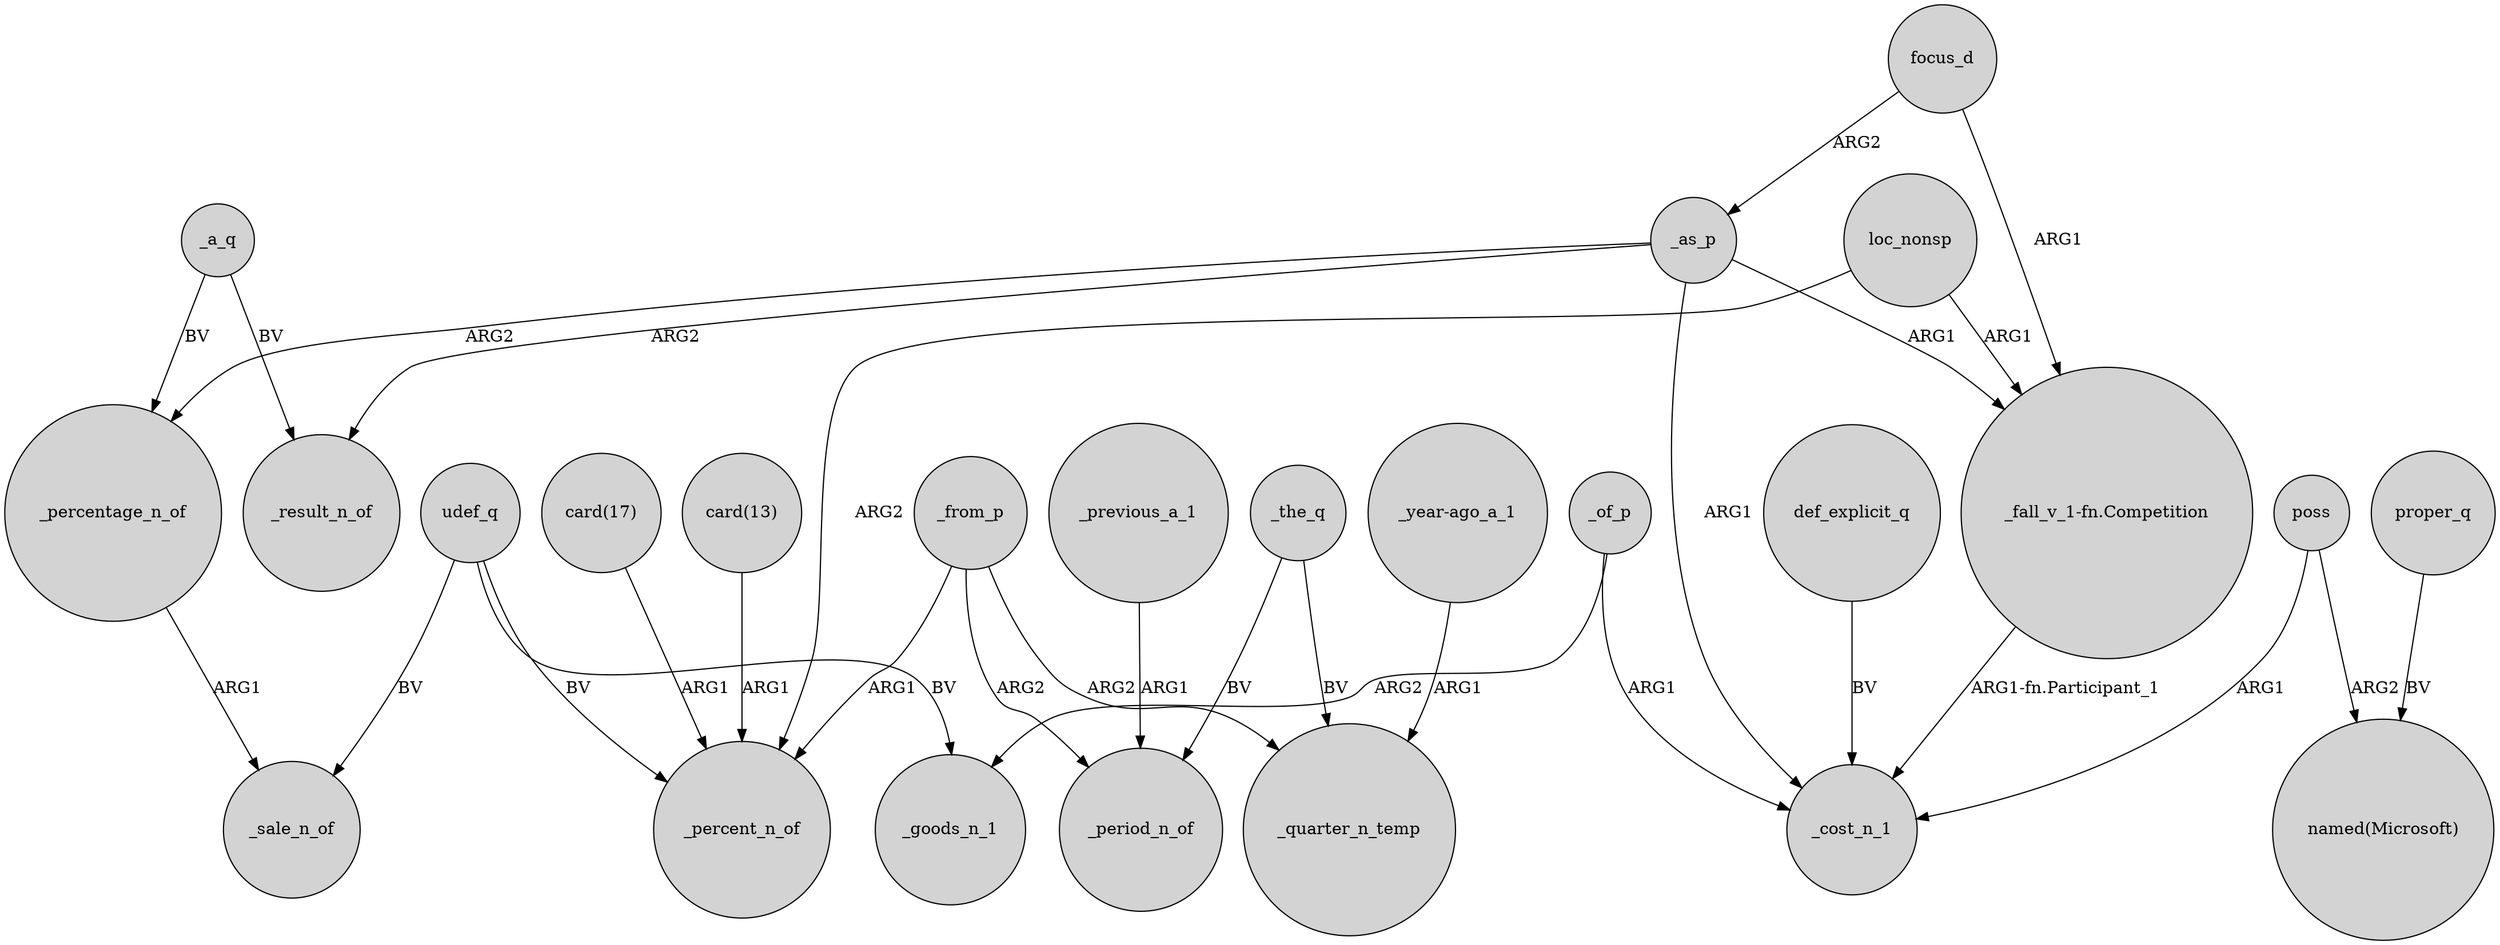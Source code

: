 digraph {
	node [shape=circle style=filled]
	_percentage_n_of -> _sale_n_of [label=ARG1]
	_from_p -> _quarter_n_temp [label=ARG2]
	_of_p -> _goods_n_1 [label=ARG2]
	_previous_a_1 -> _period_n_of [label=ARG1]
	"card(17)" -> _percent_n_of [label=ARG1]
	loc_nonsp -> "_fall_v_1-fn.Competition" [label=ARG1]
	_of_p -> _cost_n_1 [label=ARG1]
	_the_q -> _quarter_n_temp [label=BV]
	poss -> _cost_n_1 [label=ARG1]
	poss -> "named(Microsoft)" [label=ARG2]
	udef_q -> _sale_n_of [label=BV]
	proper_q -> "named(Microsoft)" [label=BV]
	_as_p -> _percentage_n_of [label=ARG2]
	_as_p -> "_fall_v_1-fn.Competition" [label=ARG1]
	_from_p -> _percent_n_of [label=ARG1]
	def_explicit_q -> _cost_n_1 [label=BV]
	_as_p -> _result_n_of [label=ARG2]
	"card(13)" -> _percent_n_of [label=ARG1]
	udef_q -> _percent_n_of [label=BV]
	udef_q -> _goods_n_1 [label=BV]
	"_fall_v_1-fn.Competition" -> _cost_n_1 [label="ARG1-fn.Participant_1"]
	_a_q -> _result_n_of [label=BV]
	focus_d -> "_fall_v_1-fn.Competition" [label=ARG1]
	focus_d -> _as_p [label=ARG2]
	_the_q -> _period_n_of [label=BV]
	_a_q -> _percentage_n_of [label=BV]
	"_year-ago_a_1" -> _quarter_n_temp [label=ARG1]
	_as_p -> _cost_n_1 [label=ARG1]
	_from_p -> _period_n_of [label=ARG2]
	loc_nonsp -> _percent_n_of [label=ARG2]
}
